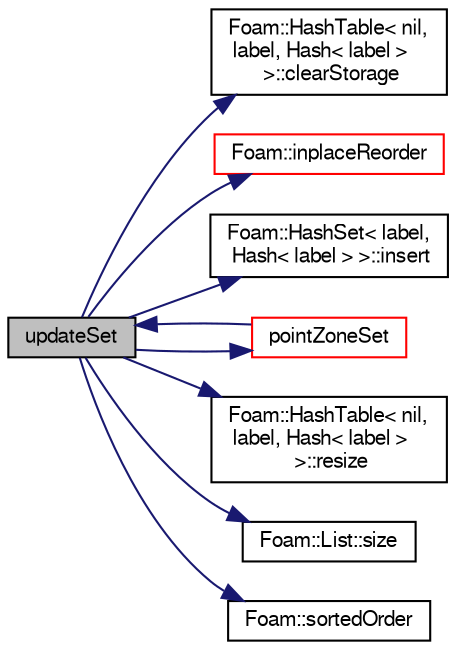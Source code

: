 digraph "updateSet"
{
  bgcolor="transparent";
  edge [fontname="FreeSans",fontsize="10",labelfontname="FreeSans",labelfontsize="10"];
  node [fontname="FreeSans",fontsize="10",shape=record];
  rankdir="LR";
  Node1305 [label="updateSet",height=0.2,width=0.4,color="black", fillcolor="grey75", style="filled", fontcolor="black"];
  Node1305 -> Node1306 [color="midnightblue",fontsize="10",style="solid",fontname="FreeSans"];
  Node1306 [label="Foam::HashTable\< nil,\l label, Hash\< label \>\l \>::clearStorage",height=0.2,width=0.4,color="black",URL="$a25702.html#a77e7fd5aa3adf14be9cbcd6e670f7843",tooltip="Clear the table entries and the table itself. "];
  Node1305 -> Node1307 [color="midnightblue",fontsize="10",style="solid",fontname="FreeSans"];
  Node1307 [label="Foam::inplaceReorder",height=0.2,width=0.4,color="red",URL="$a21124.html#afacafc96b1d456a8ba5cfb6c77ff9eb7",tooltip="Inplace reorder the elements of a list. "];
  Node1305 -> Node1311 [color="midnightblue",fontsize="10",style="solid",fontname="FreeSans"];
  Node1311 [label="Foam::HashSet\< label,\l Hash\< label \> \>::insert",height=0.2,width=0.4,color="black",URL="$a25690.html#a49f0753d9652681fc3a81f59951a0ad7",tooltip="Insert a new entry. "];
  Node1305 -> Node1312 [color="midnightblue",fontsize="10",style="solid",fontname="FreeSans"];
  Node1312 [label="pointZoneSet",height=0.2,width=0.4,color="red",URL="$a25458.html#a30266f36aa376b247f8b93c81213a836",tooltip="Construct from objectRegistry and name. "];
  Node1312 -> Node1305 [color="midnightblue",fontsize="10",style="solid",fontname="FreeSans"];
  Node1305 -> Node1619 [color="midnightblue",fontsize="10",style="solid",fontname="FreeSans"];
  Node1619 [label="Foam::HashTable\< nil,\l label, Hash\< label \>\l \>::resize",height=0.2,width=0.4,color="black",URL="$a25702.html#ae697ea15032f01f89988bb8ada677832",tooltip="Resize the hash table for efficiency. "];
  Node1305 -> Node1411 [color="midnightblue",fontsize="10",style="solid",fontname="FreeSans"];
  Node1411 [label="Foam::List::size",height=0.2,width=0.4,color="black",URL="$a25694.html#a8a5f6fa29bd4b500caf186f60245b384",tooltip="Override size to be inconsistent with allocated storage. "];
  Node1305 -> Node1310 [color="midnightblue",fontsize="10",style="solid",fontname="FreeSans"];
  Node1310 [label="Foam::sortedOrder",height=0.2,width=0.4,color="black",URL="$a21124.html#acf128ea037506c14446998bb7ca39264",tooltip="Generate the (stable) sort order for the list. "];
}
